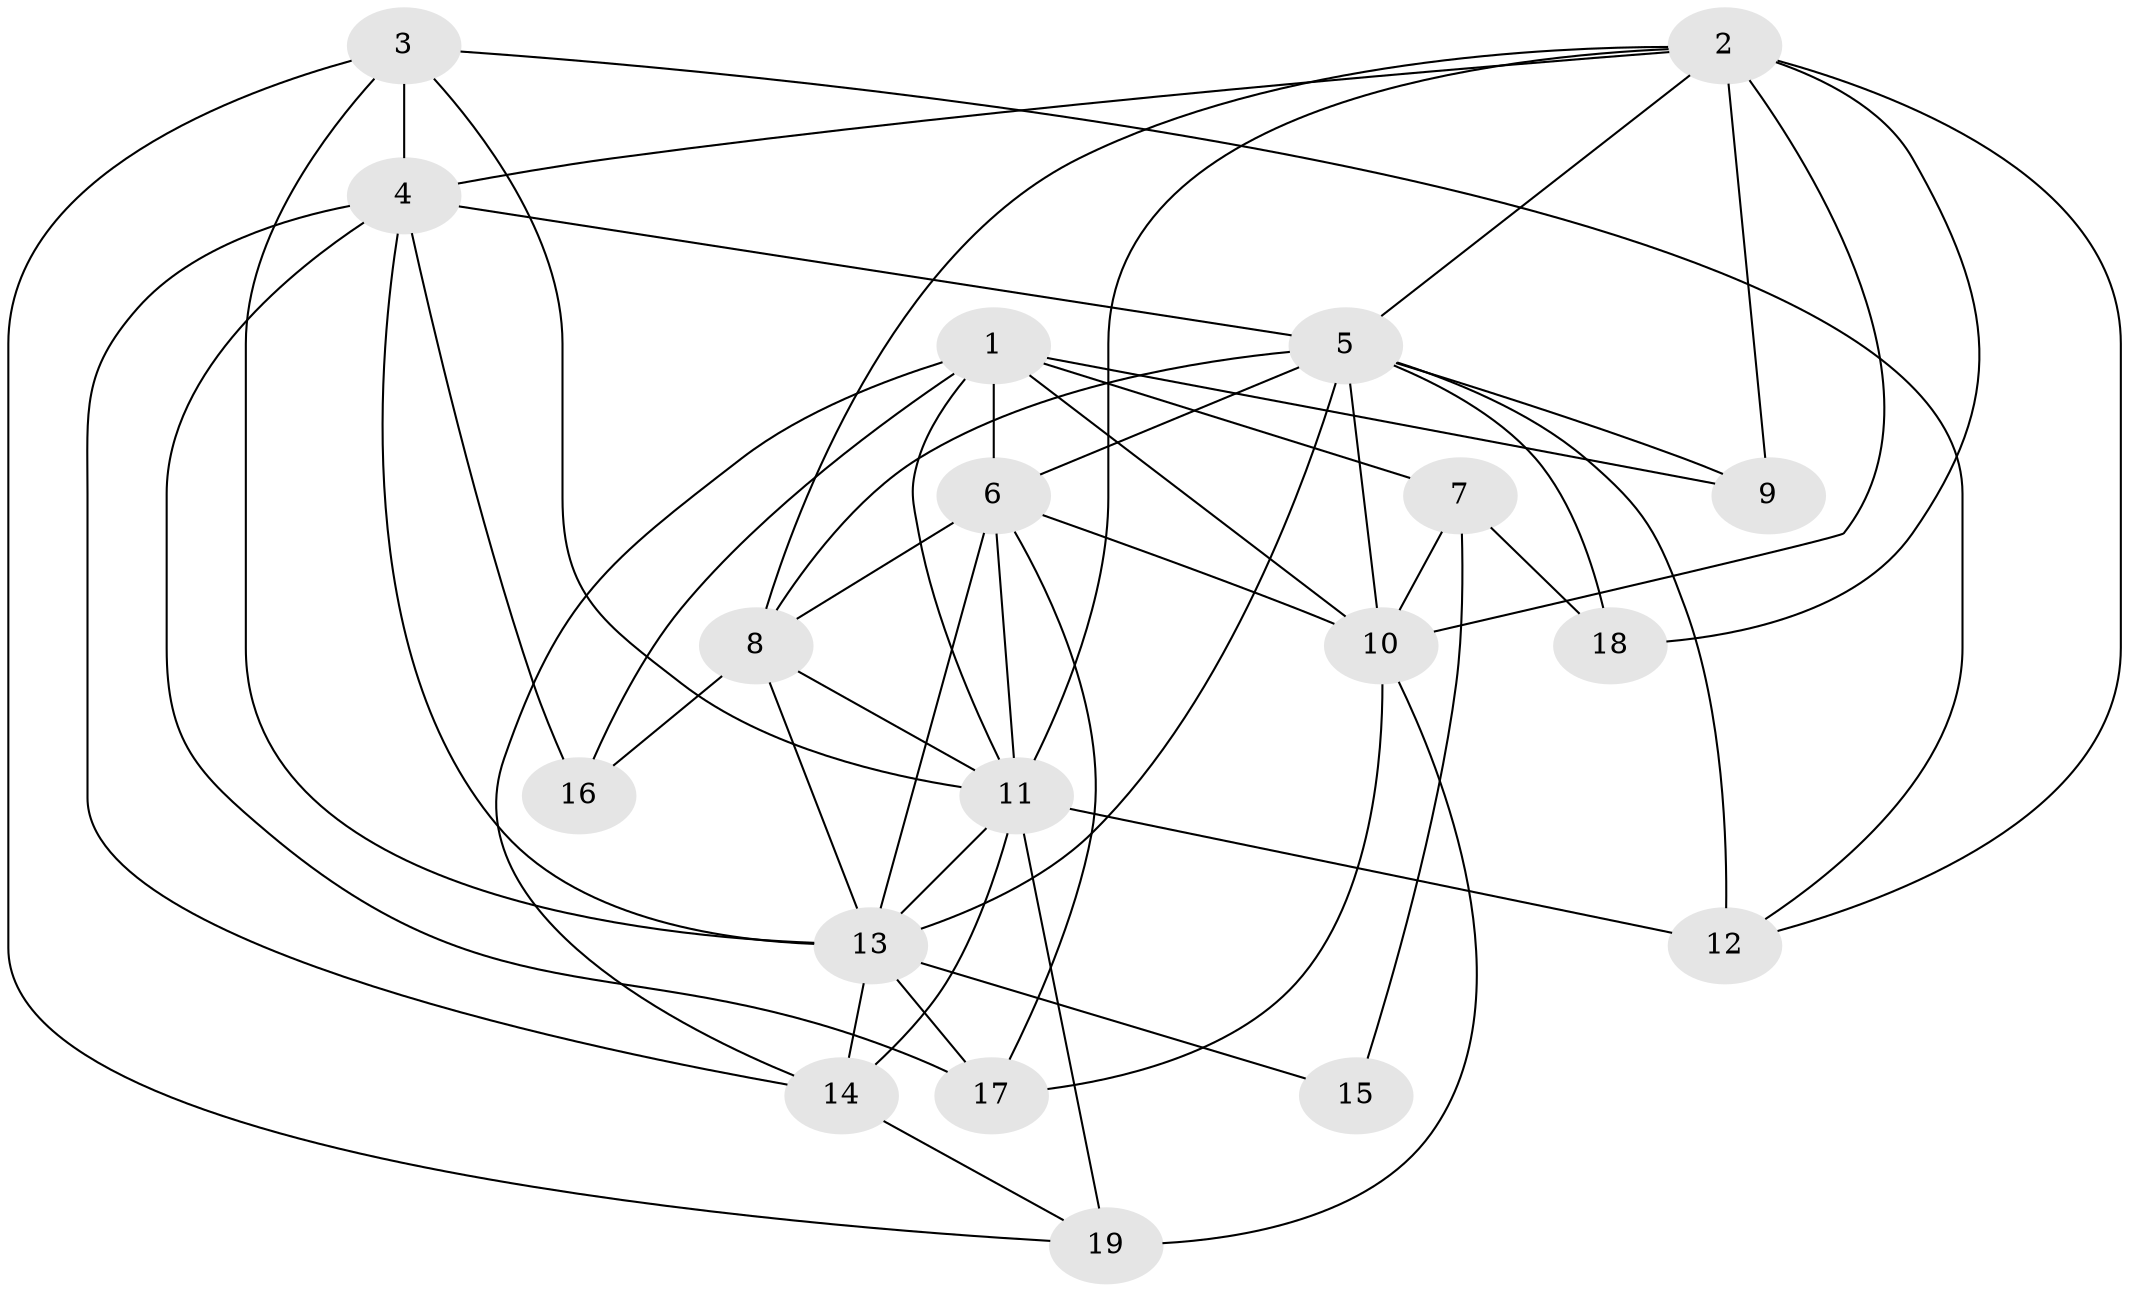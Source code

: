 // original degree distribution, {3: 0.23728813559322035, 4: 0.3728813559322034, 5: 0.15254237288135594, 2: 0.11864406779661017, 6: 0.05084745762711865, 7: 0.05084745762711865, 8: 0.01694915254237288}
// Generated by graph-tools (version 1.1) at 2025/50/03/04/25 22:50:58]
// undirected, 19 vertices, 53 edges
graph export_dot {
  node [color=gray90,style=filled];
  1;
  2;
  3;
  4;
  5;
  6;
  7;
  8;
  9;
  10;
  11;
  12;
  13;
  14;
  15;
  16;
  17;
  18;
  19;
  1 -- 6 [weight=1.0];
  1 -- 7 [weight=1.0];
  1 -- 9 [weight=1.0];
  1 -- 10 [weight=1.0];
  1 -- 11 [weight=1.0];
  1 -- 14 [weight=1.0];
  1 -- 16 [weight=1.0];
  2 -- 4 [weight=1.0];
  2 -- 5 [weight=1.0];
  2 -- 8 [weight=1.0];
  2 -- 9 [weight=1.0];
  2 -- 10 [weight=1.0];
  2 -- 11 [weight=1.0];
  2 -- 12 [weight=2.0];
  2 -- 18 [weight=1.0];
  3 -- 4 [weight=1.0];
  3 -- 11 [weight=1.0];
  3 -- 12 [weight=1.0];
  3 -- 13 [weight=1.0];
  3 -- 19 [weight=1.0];
  4 -- 5 [weight=3.0];
  4 -- 13 [weight=1.0];
  4 -- 14 [weight=1.0];
  4 -- 16 [weight=2.0];
  4 -- 17 [weight=1.0];
  5 -- 6 [weight=2.0];
  5 -- 8 [weight=1.0];
  5 -- 9 [weight=2.0];
  5 -- 10 [weight=1.0];
  5 -- 12 [weight=2.0];
  5 -- 13 [weight=1.0];
  5 -- 18 [weight=2.0];
  6 -- 8 [weight=1.0];
  6 -- 10 [weight=1.0];
  6 -- 11 [weight=1.0];
  6 -- 13 [weight=1.0];
  6 -- 17 [weight=1.0];
  7 -- 10 [weight=3.0];
  7 -- 15 [weight=1.0];
  7 -- 18 [weight=1.0];
  8 -- 11 [weight=1.0];
  8 -- 13 [weight=1.0];
  8 -- 16 [weight=1.0];
  10 -- 17 [weight=2.0];
  10 -- 19 [weight=1.0];
  11 -- 12 [weight=2.0];
  11 -- 13 [weight=3.0];
  11 -- 14 [weight=1.0];
  11 -- 19 [weight=3.0];
  13 -- 14 [weight=3.0];
  13 -- 15 [weight=1.0];
  13 -- 17 [weight=1.0];
  14 -- 19 [weight=1.0];
}
